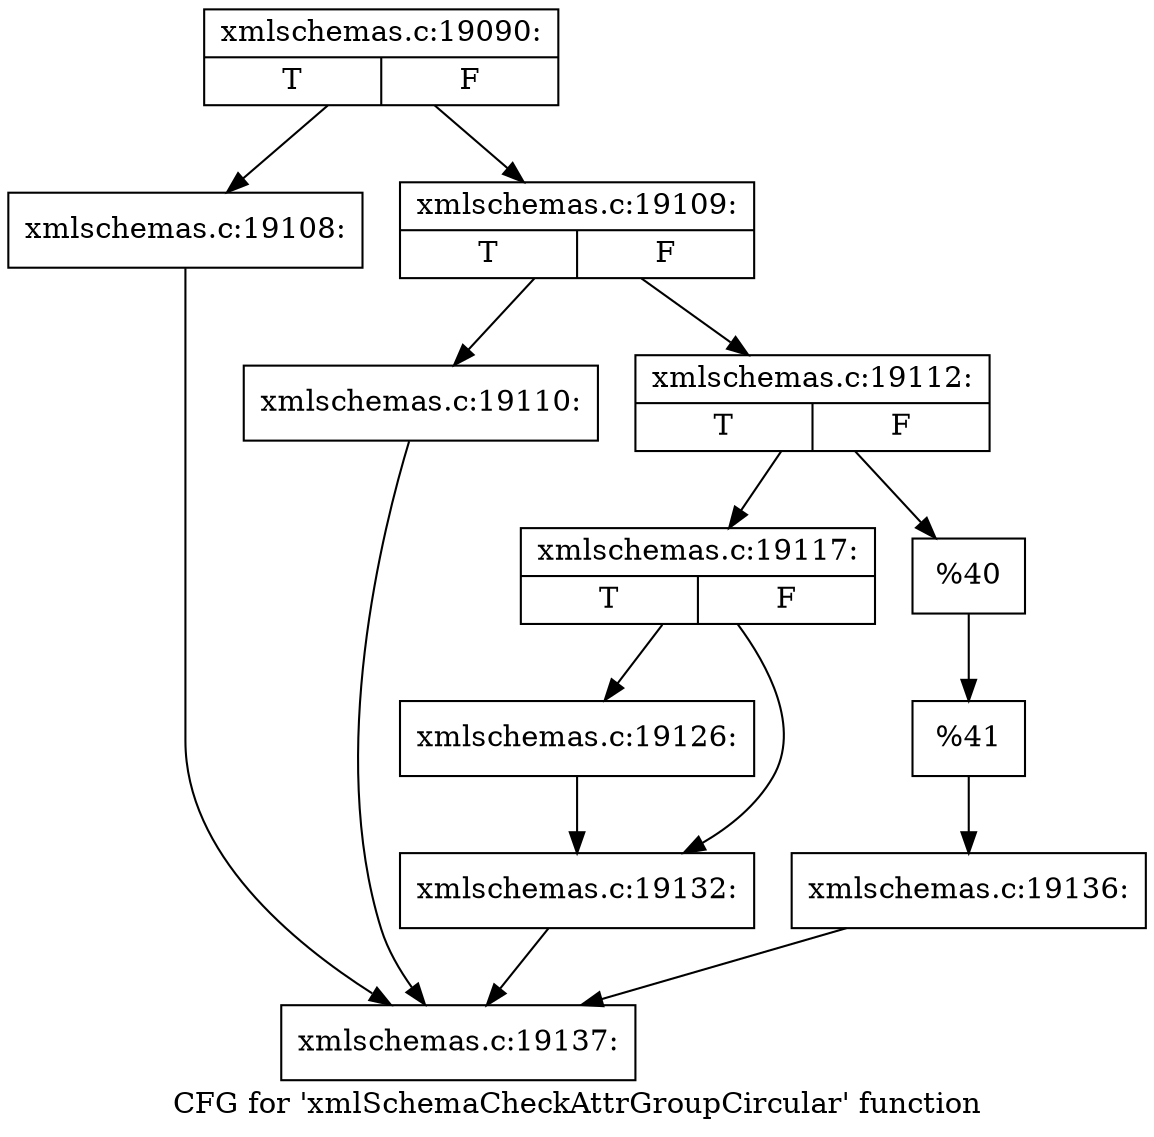 digraph "CFG for 'xmlSchemaCheckAttrGroupCircular' function" {
	label="CFG for 'xmlSchemaCheckAttrGroupCircular' function";

	Node0x50cea60 [shape=record,label="{xmlschemas.c:19090:|{<s0>T|<s1>F}}"];
	Node0x50cea60 -> Node0x50ced90;
	Node0x50cea60 -> Node0x50cee30;
	Node0x50ced90 [shape=record,label="{xmlschemas.c:19108:}"];
	Node0x50ced90 -> Node0x50d41c0;
	Node0x50cee30 [shape=record,label="{xmlschemas.c:19109:|{<s0>T|<s1>F}}"];
	Node0x50cee30 -> Node0x50d4e70;
	Node0x50cee30 -> Node0x50d4f10;
	Node0x50d4e70 [shape=record,label="{xmlschemas.c:19110:}"];
	Node0x50d4e70 -> Node0x50d41c0;
	Node0x50d4f10 [shape=record,label="{xmlschemas.c:19112:|{<s0>T|<s1>F}}"];
	Node0x50d4f10 -> Node0x50d6190;
	Node0x50d4f10 -> Node0x50d66f0;
	Node0x50d6190 [shape=record,label="{xmlschemas.c:19117:|{<s0>T|<s1>F}}"];
	Node0x50d6190 -> Node0x50d7250;
	Node0x50d6190 -> Node0x50d72a0;
	Node0x50d7250 [shape=record,label="{xmlschemas.c:19126:}"];
	Node0x50d7250 -> Node0x50d72a0;
	Node0x50d72a0 [shape=record,label="{xmlschemas.c:19132:}"];
	Node0x50d72a0 -> Node0x50d41c0;
	Node0x50d66f0 [shape=record,label="{%40}"];
	Node0x50d66f0 -> Node0x50d4ec0;
	Node0x50d4ec0 [shape=record,label="{%41}"];
	Node0x50d4ec0 -> Node0x50cede0;
	Node0x50cede0 [shape=record,label="{xmlschemas.c:19136:}"];
	Node0x50cede0 -> Node0x50d41c0;
	Node0x50d41c0 [shape=record,label="{xmlschemas.c:19137:}"];
}
